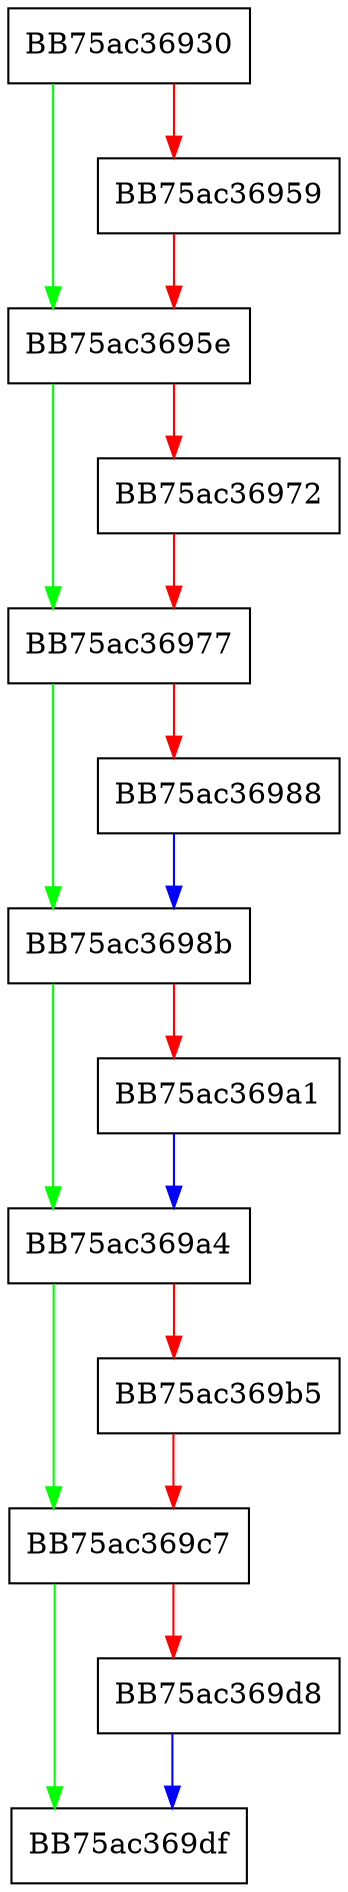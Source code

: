 digraph FindClose {
  node [shape="box"];
  graph [splines=ortho];
  BB75ac36930 -> BB75ac3695e [color="green"];
  BB75ac36930 -> BB75ac36959 [color="red"];
  BB75ac36959 -> BB75ac3695e [color="red"];
  BB75ac3695e -> BB75ac36977 [color="green"];
  BB75ac3695e -> BB75ac36972 [color="red"];
  BB75ac36972 -> BB75ac36977 [color="red"];
  BB75ac36977 -> BB75ac3698b [color="green"];
  BB75ac36977 -> BB75ac36988 [color="red"];
  BB75ac36988 -> BB75ac3698b [color="blue"];
  BB75ac3698b -> BB75ac369a4 [color="green"];
  BB75ac3698b -> BB75ac369a1 [color="red"];
  BB75ac369a1 -> BB75ac369a4 [color="blue"];
  BB75ac369a4 -> BB75ac369c7 [color="green"];
  BB75ac369a4 -> BB75ac369b5 [color="red"];
  BB75ac369b5 -> BB75ac369c7 [color="red"];
  BB75ac369c7 -> BB75ac369df [color="green"];
  BB75ac369c7 -> BB75ac369d8 [color="red"];
  BB75ac369d8 -> BB75ac369df [color="blue"];
}